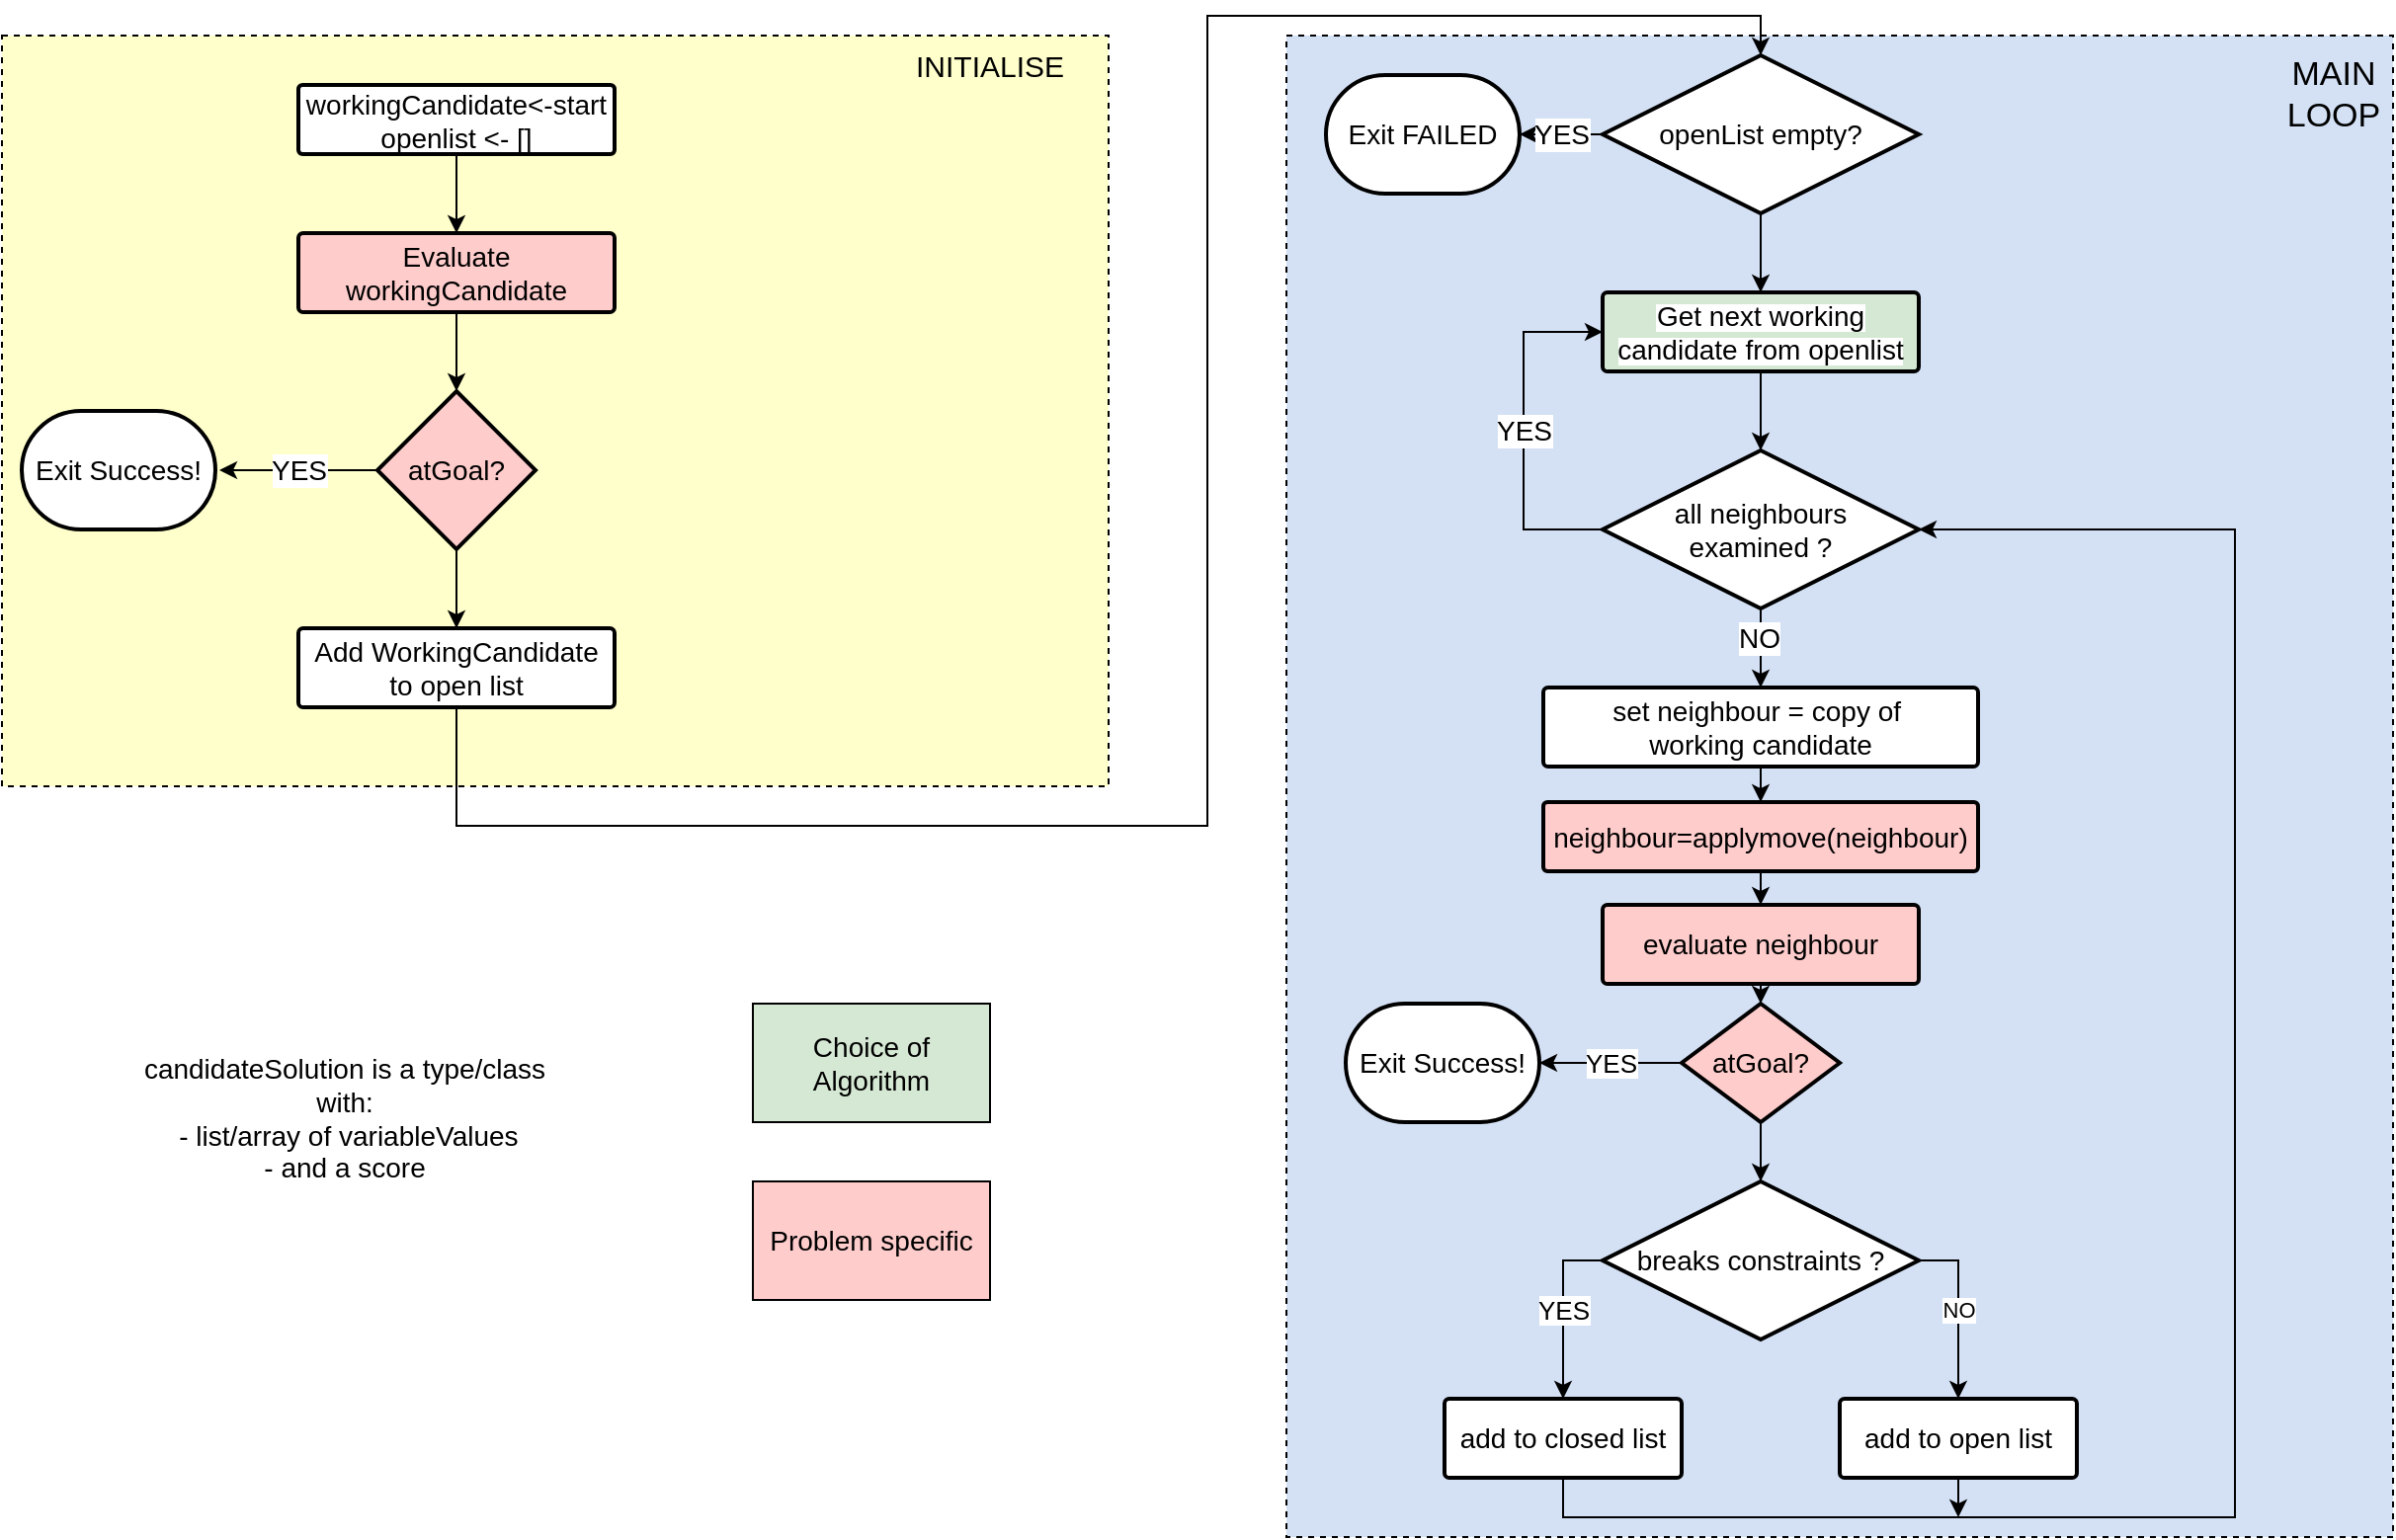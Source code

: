 <mxGraphModel dx="1332" dy="753" grid="0" gridSize="10" guides="1" tooltips="1" connect="1" arrows="1" fold="1" page="1" pageScale="1" pageWidth="827" pageHeight="1169" background="#ffffff"><root><mxCell id="0"/><mxCell id="1" parent="0"/><mxCell id="40" value="&lt;font style=&quot;font-size: 14px&quot;&gt;Choice of Algorithm&lt;/font&gt;" style="rounded=0;whiteSpace=wrap;html=1;fillColor=#D5E8D4;" parent="1" vertex="1"><mxGeometry x="390" y="510" width="120" height="60" as="geometry"/></mxCell><mxCell id="41" value="&lt;font style=&quot;font-size: 14px&quot;&gt;Problem specific&lt;/font&gt;" style="rounded=0;whiteSpace=wrap;html=1;fillColor=#FFCCCC;" parent="1" vertex="1"><mxGeometry x="390" y="600" width="120" height="60" as="geometry"/></mxCell><mxCell id="51" value="" style="group" parent="1" vertex="1" connectable="0"><mxGeometry x="10" y="20" width="560" height="380" as="geometry"/></mxCell><mxCell id="45" value="" style="rounded=0;whiteSpace=wrap;html=1;fillColor=#FFFFCC;dashed=1;" parent="51" vertex="1"><mxGeometry width="560" height="380" as="geometry"/></mxCell><mxCell id="2" value="&lt;font style=&quot;font-size: 14px&quot;&gt;workingCandidate&amp;lt;-start&lt;/font&gt;&lt;div style=&quot;font-size: 14px&quot;&gt;&lt;font style=&quot;font-size: 14px&quot;&gt;openlist &amp;lt;- []&lt;/font&gt;&lt;/div&gt;" style="shape=mxgraph.flowchart.process;whiteSpace=wrap;html=1;fillColor=#ffffff;strokeColor=#000000;strokeWidth=2" parent="51" vertex="1"><mxGeometry x="150" y="25" width="160" height="35" as="geometry"/></mxCell><mxCell id="7" value="&lt;font style=&quot;font-size: 14px&quot;&gt;YES&lt;/font&gt;" style="edgeStyle=orthogonalEdgeStyle;rounded=0;html=1;exitX=0;exitY=0.5;exitPerimeter=0;jettySize=auto;orthogonalLoop=1;" parent="51" source="3" edge="1"><mxGeometry relative="1" as="geometry"><mxPoint x="110" y="220" as="targetPoint"/></mxGeometry></mxCell><mxCell id="3" value="&lt;font style=&quot;font-size: 14px&quot;&gt;atGoal?&lt;/font&gt;" style="shape=mxgraph.flowchart.decision;whiteSpace=wrap;html=1;fillColor=#FFCCCC;strokeColor=#000000;strokeWidth=2" parent="51" vertex="1"><mxGeometry x="190" y="180" width="80" height="80" as="geometry"/></mxCell><mxCell id="6" style="edgeStyle=orthogonalEdgeStyle;rounded=0;html=1;exitX=0.5;exitY=1;exitPerimeter=0;entryX=0.5;entryY=0;entryPerimeter=0;jettySize=auto;orthogonalLoop=1;" parent="51" source="4" target="3" edge="1"><mxGeometry relative="1" as="geometry"/></mxCell><mxCell id="4" value="&lt;div style=&quot;font-size: 14px&quot;&gt;Evaluate&lt;/div&gt;&lt;div style=&quot;font-size: 14px&quot;&gt;workingCandidate&lt;/div&gt;" style="shape=mxgraph.flowchart.process;whiteSpace=wrap;html=1;fillColor=#FFCCCC;strokeColor=#000000;strokeWidth=2" parent="51" vertex="1"><mxGeometry x="150" y="100" width="160" height="40" as="geometry"/></mxCell><mxCell id="5" style="edgeStyle=orthogonalEdgeStyle;rounded=0;html=1;exitX=0.5;exitY=1;exitPerimeter=0;entryX=0.5;entryY=0;entryPerimeter=0;jettySize=auto;orthogonalLoop=1;" parent="51" source="2" target="4" edge="1"><mxGeometry relative="1" as="geometry"/></mxCell><mxCell id="8" value="&lt;font style=&quot;font-size: 14px&quot;&gt;Add WorkingCandidate to open list&lt;/font&gt;" style="shape=mxgraph.flowchart.process;whiteSpace=wrap;html=1;fillColor=#ffffff;strokeColor=#000000;strokeWidth=2" parent="51" vertex="1"><mxGeometry x="150" y="300" width="160" height="40" as="geometry"/></mxCell><mxCell id="9" style="edgeStyle=orthogonalEdgeStyle;rounded=0;html=1;exitX=0.5;exitY=1;exitPerimeter=0;entryX=0.5;entryY=0;entryPerimeter=0;jettySize=auto;orthogonalLoop=1;" parent="51" source="3" target="8" edge="1"><mxGeometry relative="1" as="geometry"/></mxCell><mxCell id="10" value="&lt;font style=&quot;font-size: 14px&quot;&gt;Exit Success!&lt;/font&gt;" style="shape=mxgraph.flowchart.terminator;whiteSpace=wrap;html=1;fillColor=#ffffff;strokeColor=#000000;strokeWidth=2" parent="51" vertex="1"><mxGeometry x="10" y="190" width="98" height="60" as="geometry"/></mxCell><mxCell id="46" value="INITIALISE" style="text;html=1;strokeColor=none;fillColor=none;align=center;verticalAlign=middle;whiteSpace=wrap;rounded=0;dashed=1;fontSize=15;" parent="51" vertex="1"><mxGeometry x="445" y="5" width="110" height="20" as="geometry"/></mxCell><mxCell id="50" style="edgeStyle=orthogonalEdgeStyle;rounded=0;html=1;exitX=0.5;exitY=1;entryX=0.5;entryY=1;jettySize=auto;orthogonalLoop=1;" parent="51" source="46" target="46" edge="1"><mxGeometry relative="1" as="geometry"/></mxCell><mxCell id="53" value="" style="group" parent="1" vertex="1" connectable="0"><mxGeometry x="680" y="30" width="540" height="750" as="geometry"/></mxCell><mxCell id="47" value="" style="rounded=0;whiteSpace=wrap;html=1;fillColor=#D4E1F5;dashed=1;" parent="53" vertex="1"><mxGeometry x="-20" y="-10" width="560" height="760" as="geometry"/></mxCell><mxCell id="11" value="&lt;font style=&quot;font-size: 14px&quot;&gt;openList&amp;nbsp;&lt;span style=&quot;letter-spacing: 0px&quot;&gt;empty?&lt;/span&gt;&lt;/font&gt;" style="shape=mxgraph.flowchart.decision;whiteSpace=wrap;html=1;fillColor=#ffffff;strokeColor=#000000;strokeWidth=2" parent="53" vertex="1"><mxGeometry x="140" width="160" height="80" as="geometry"/></mxCell><mxCell id="13" value="&lt;font style=&quot;font-size: 14px&quot;&gt;Exit FAILED&lt;/font&gt;" style="shape=mxgraph.flowchart.terminator;whiteSpace=wrap;html=1;fillColor=#ffffff;strokeColor=#000000;strokeWidth=2" parent="53" vertex="1"><mxGeometry y="10" width="98" height="60" as="geometry"/></mxCell><mxCell id="14" value="&lt;font style=&quot;font-size: 14px&quot;&gt;YES&lt;/font&gt;" style="edgeStyle=orthogonalEdgeStyle;rounded=0;html=1;exitX=0;exitY=0.5;exitPerimeter=0;entryX=1;entryY=0.5;entryPerimeter=0;jettySize=auto;orthogonalLoop=1;" parent="53" source="11" target="13" edge="1"><mxGeometry relative="1" as="geometry"/></mxCell><mxCell id="15" value="&lt;span style=&quot;background-color: rgb(255 , 255 , 255)&quot;&gt;&lt;font style=&quot;font-size: 14px&quot;&gt;Get next working candidate from openlist&lt;/font&gt;&lt;/span&gt;" style="shape=mxgraph.flowchart.process;whiteSpace=wrap;html=1;fillColor=#D5E8D4;strokeColor=#000000;strokeWidth=2;labelBackgroundColor=none;" parent="53" vertex="1"><mxGeometry x="140" y="120" width="160" height="40" as="geometry"/></mxCell><mxCell id="16" style="edgeStyle=orthogonalEdgeStyle;rounded=0;html=1;exitX=0.5;exitY=1;exitPerimeter=0;entryX=0.5;entryY=0;entryPerimeter=0;jettySize=auto;orthogonalLoop=1;" parent="53" source="11" target="15" edge="1"><mxGeometry relative="1" as="geometry"/></mxCell><mxCell id="17" value="&lt;font style=&quot;font-size: 14px&quot;&gt;&lt;span style=&quot;letter-spacing: 0px&quot;&gt;set neighbour = copy of&amp;nbsp;&lt;/span&gt;&lt;/font&gt;&lt;div&gt;&lt;font style=&quot;font-size: 14px&quot;&gt;&lt;span style=&quot;letter-spacing: 0px&quot;&gt;working candidate&lt;/span&gt;&lt;/font&gt;&lt;/div&gt;" style="shape=mxgraph.flowchart.process;whiteSpace=wrap;html=1;fillColor=#ffffff;strokeColor=#000000;strokeWidth=2" parent="53" vertex="1"><mxGeometry x="110" y="320" width="220" height="40" as="geometry"/></mxCell><mxCell id="22" style="edgeStyle=orthogonalEdgeStyle;rounded=0;html=1;exitX=0.5;exitY=1;exitPerimeter=0;entryX=0.5;entryY=0;entryPerimeter=0;jettySize=auto;orthogonalLoop=1;" parent="53" source="19" target="17" edge="1"><mxGeometry relative="1" as="geometry"/></mxCell><mxCell id="24" value="&lt;font style=&quot;font-size: 14px&quot;&gt;NO&lt;/font&gt;" style="text;html=1;resizable=0;points=[];align=center;verticalAlign=middle;labelBackgroundColor=#ffffff;" parent="22" vertex="1" connectable="0"><mxGeometry x="-0.265" y="-1" relative="1" as="geometry"><mxPoint as="offset"/></mxGeometry></mxCell><mxCell id="23" value="&lt;font style=&quot;font-size: 14px&quot;&gt;YES&lt;/font&gt;" style="edgeStyle=orthogonalEdgeStyle;rounded=0;html=1;exitX=0;exitY=0.5;exitPerimeter=0;entryX=0;entryY=0.5;entryPerimeter=0;jettySize=auto;orthogonalLoop=1;" parent="53" source="19" target="15" edge="1"><mxGeometry relative="1" as="geometry"><Array as="points"><mxPoint x="100" y="240"/><mxPoint x="100" y="140"/></Array></mxGeometry></mxCell><mxCell id="19" value="&lt;font style=&quot;font-size: 14px&quot;&gt;all neighbours&lt;/font&gt;&lt;div style=&quot;font-size: 14px&quot;&gt;&lt;font style=&quot;font-size: 14px&quot;&gt;examined ?&lt;/font&gt;&lt;/div&gt;" style="shape=mxgraph.flowchart.decision;whiteSpace=wrap;html=1;fillColor=#ffffff;strokeColor=#000000;strokeWidth=2" parent="53" vertex="1"><mxGeometry x="140" y="200" width="160" height="80" as="geometry"/></mxCell><mxCell id="21" style="edgeStyle=orthogonalEdgeStyle;rounded=0;html=1;exitX=0.5;exitY=1;exitPerimeter=0;entryX=0.5;entryY=0;entryPerimeter=0;jettySize=auto;orthogonalLoop=1;" parent="53" source="15" target="19" edge="1"><mxGeometry relative="1" as="geometry"/></mxCell><mxCell id="25" value="&lt;font style=&quot;font-size: 14px&quot;&gt;evaluate neighbour&lt;/font&gt;" style="shape=mxgraph.flowchart.process;whiteSpace=wrap;html=1;fillColor=#FFCCCC;strokeColor=#000000;strokeWidth=2" parent="53" vertex="1"><mxGeometry x="140" y="430" width="160" height="40" as="geometry"/></mxCell><mxCell id="27" value="&lt;font style=&quot;font-size: 14px&quot;&gt;atGoal?&lt;/font&gt;" style="shape=mxgraph.flowchart.decision;whiteSpace=wrap;html=1;fillColor=#FFCCCC;strokeColor=#000000;strokeWidth=2" parent="53" vertex="1"><mxGeometry x="180" y="480" width="80" height="60" as="geometry"/></mxCell><mxCell id="31" style="edgeStyle=orthogonalEdgeStyle;rounded=0;html=1;exitX=0.5;exitY=1;exitPerimeter=0;entryX=0.5;entryY=0;entryPerimeter=0;jettySize=auto;orthogonalLoop=1;" parent="53" source="25" target="27" edge="1"><mxGeometry relative="1" as="geometry"/></mxCell><mxCell id="29" value="&lt;font style=&quot;font-size: 14px&quot;&gt;Exit Success!&lt;/font&gt;" style="shape=mxgraph.flowchart.terminator;whiteSpace=wrap;html=1;fillColor=#ffffff;strokeColor=#000000;strokeWidth=2" parent="53" vertex="1"><mxGeometry x="10" y="480" width="98" height="60" as="geometry"/></mxCell><mxCell id="30" value="&lt;font style=&quot;font-size: 13px&quot;&gt;YES&lt;/font&gt;" style="edgeStyle=orthogonalEdgeStyle;rounded=0;html=1;exitX=0;exitY=0.5;exitPerimeter=0;entryX=1;entryY=0.5;entryPerimeter=0;jettySize=auto;orthogonalLoop=1;" parent="53" source="27" target="29" edge="1"><mxGeometry relative="1" as="geometry"/></mxCell><mxCell id="32" value="&lt;font style=&quot;font-size: 14px&quot;&gt;breaks constraints ?&lt;/font&gt;" style="shape=mxgraph.flowchart.decision;whiteSpace=wrap;html=1;fillColor=#ffffff;strokeColor=#000000;strokeWidth=2" parent="53" vertex="1"><mxGeometry x="140" y="570" width="160" height="80" as="geometry"/></mxCell><mxCell id="39" style="edgeStyle=orthogonalEdgeStyle;rounded=0;html=1;exitX=0.5;exitY=1;exitPerimeter=0;entryX=0.5;entryY=0;entryPerimeter=0;jettySize=auto;orthogonalLoop=1;" parent="53" source="27" target="32" edge="1"><mxGeometry relative="1" as="geometry"/></mxCell><mxCell id="38" style="edgeStyle=orthogonalEdgeStyle;rounded=0;html=1;exitX=0.5;exitY=1;exitPerimeter=0;jettySize=auto;orthogonalLoop=1;" parent="53" source="33" edge="1"><mxGeometry relative="1" as="geometry"><mxPoint x="320" y="740" as="targetPoint"/></mxGeometry></mxCell><mxCell id="33" value="&lt;font style=&quot;font-size: 14px&quot;&gt;add to open list&lt;/font&gt;" style="shape=mxgraph.flowchart.process;whiteSpace=wrap;html=1;fillColor=#ffffff;strokeColor=#000000;strokeWidth=2" parent="53" vertex="1"><mxGeometry x="260" y="680" width="120" height="40" as="geometry"/></mxCell><mxCell id="36" value="NO" style="edgeStyle=orthogonalEdgeStyle;rounded=0;html=1;exitX=1;exitY=0.5;exitPerimeter=0;entryX=0.5;entryY=0;entryPerimeter=0;jettySize=auto;orthogonalLoop=1;" parent="53" source="32" target="33" edge="1"><mxGeometry relative="1" as="geometry"/></mxCell><mxCell id="37" style="edgeStyle=orthogonalEdgeStyle;rounded=0;html=1;exitX=0.5;exitY=1;exitPerimeter=0;jettySize=auto;orthogonalLoop=1;entryX=1;entryY=0.5;entryPerimeter=0;" parent="53" source="34" target="19" edge="1"><mxGeometry relative="1" as="geometry"><mxPoint x="410" y="280" as="targetPoint"/><Array as="points"><mxPoint x="120" y="740"/><mxPoint x="460" y="740"/><mxPoint x="460" y="240"/></Array></mxGeometry></mxCell><mxCell id="34" value="&lt;font style=&quot;font-size: 14px&quot;&gt;add to closed list&lt;/font&gt;" style="shape=mxgraph.flowchart.process;whiteSpace=wrap;html=1;fillColor=#ffffff;strokeColor=#000000;strokeWidth=2;rotation=0;" parent="53" vertex="1"><mxGeometry x="60" y="680" width="120" height="40" as="geometry"/></mxCell><mxCell id="35" value="&lt;font style=&quot;font-size: 13px&quot;&gt;YES&lt;/font&gt;" style="edgeStyle=orthogonalEdgeStyle;rounded=0;html=1;exitX=0;exitY=0.5;exitPerimeter=0;jettySize=auto;orthogonalLoop=1;" parent="53" source="32" target="34" edge="1"><mxGeometry relative="1" as="geometry"/></mxCell><mxCell id="44" style="edgeStyle=orthogonalEdgeStyle;rounded=0;html=1;exitX=0.5;exitY=1;exitPerimeter=0;entryX=0.5;entryY=0;entryPerimeter=0;jettySize=auto;orthogonalLoop=1;" parent="53" source="42" target="25" edge="1"><mxGeometry relative="1" as="geometry"/></mxCell><mxCell id="42" value="&lt;span style=&quot;letter-spacing: 0px&quot;&gt;&lt;font style=&quot;font-size: 14px&quot;&gt;neighbour=applymove(neighbour)&lt;/font&gt;&lt;/span&gt;&lt;br&gt;" style="shape=mxgraph.flowchart.process;whiteSpace=wrap;html=1;fillColor=#FFCCCC;strokeColor=#000000;strokeWidth=2" parent="53" vertex="1"><mxGeometry x="110" y="378" width="220" height="35" as="geometry"/></mxCell><mxCell id="43" style="edgeStyle=orthogonalEdgeStyle;rounded=0;html=1;exitX=0.5;exitY=1;exitPerimeter=0;entryX=0.5;entryY=0;entryPerimeter=0;jettySize=auto;orthogonalLoop=1;" parent="53" source="17" target="42" edge="1"><mxGeometry relative="1" as="geometry"/></mxCell><mxCell id="49" value="&lt;font style=&quot;font-size: 17px&quot;&gt;MAIN LOOP&lt;/font&gt;" style="text;html=1;strokeColor=none;fillColor=none;align=center;verticalAlign=middle;whiteSpace=wrap;rounded=0;dashed=1;" parent="53" vertex="1"><mxGeometry x="490" y="10" width="40" height="20" as="geometry"/></mxCell><mxCell id="12" style="edgeStyle=orthogonalEdgeStyle;rounded=0;html=1;exitX=0.5;exitY=1;exitPerimeter=0;jettySize=auto;orthogonalLoop=1;entryX=0.5;entryY=0;entryPerimeter=0;" parent="1" source="8" target="11" edge="1"><mxGeometry relative="1" as="geometry"><Array as="points"><mxPoint x="240" y="420"/><mxPoint x="620" y="420"/><mxPoint x="620" y="10"/><mxPoint x="900" y="10"/></Array></mxGeometry></mxCell><mxCell id="54" value="candidateSolution is a type/class with:&lt;div&gt;&amp;nbsp;- list/array of variableValues&lt;/div&gt;&lt;div&gt;- and a score&lt;/div&gt;" style="text;html=1;strokeColor=none;fillColor=none;align=center;verticalAlign=middle;whiteSpace=wrap;rounded=0;fontSize=14;" vertex="1" parent="1"><mxGeometry x="69" y="500" width="229" height="135" as="geometry"/></mxCell></root></mxGraphModel>